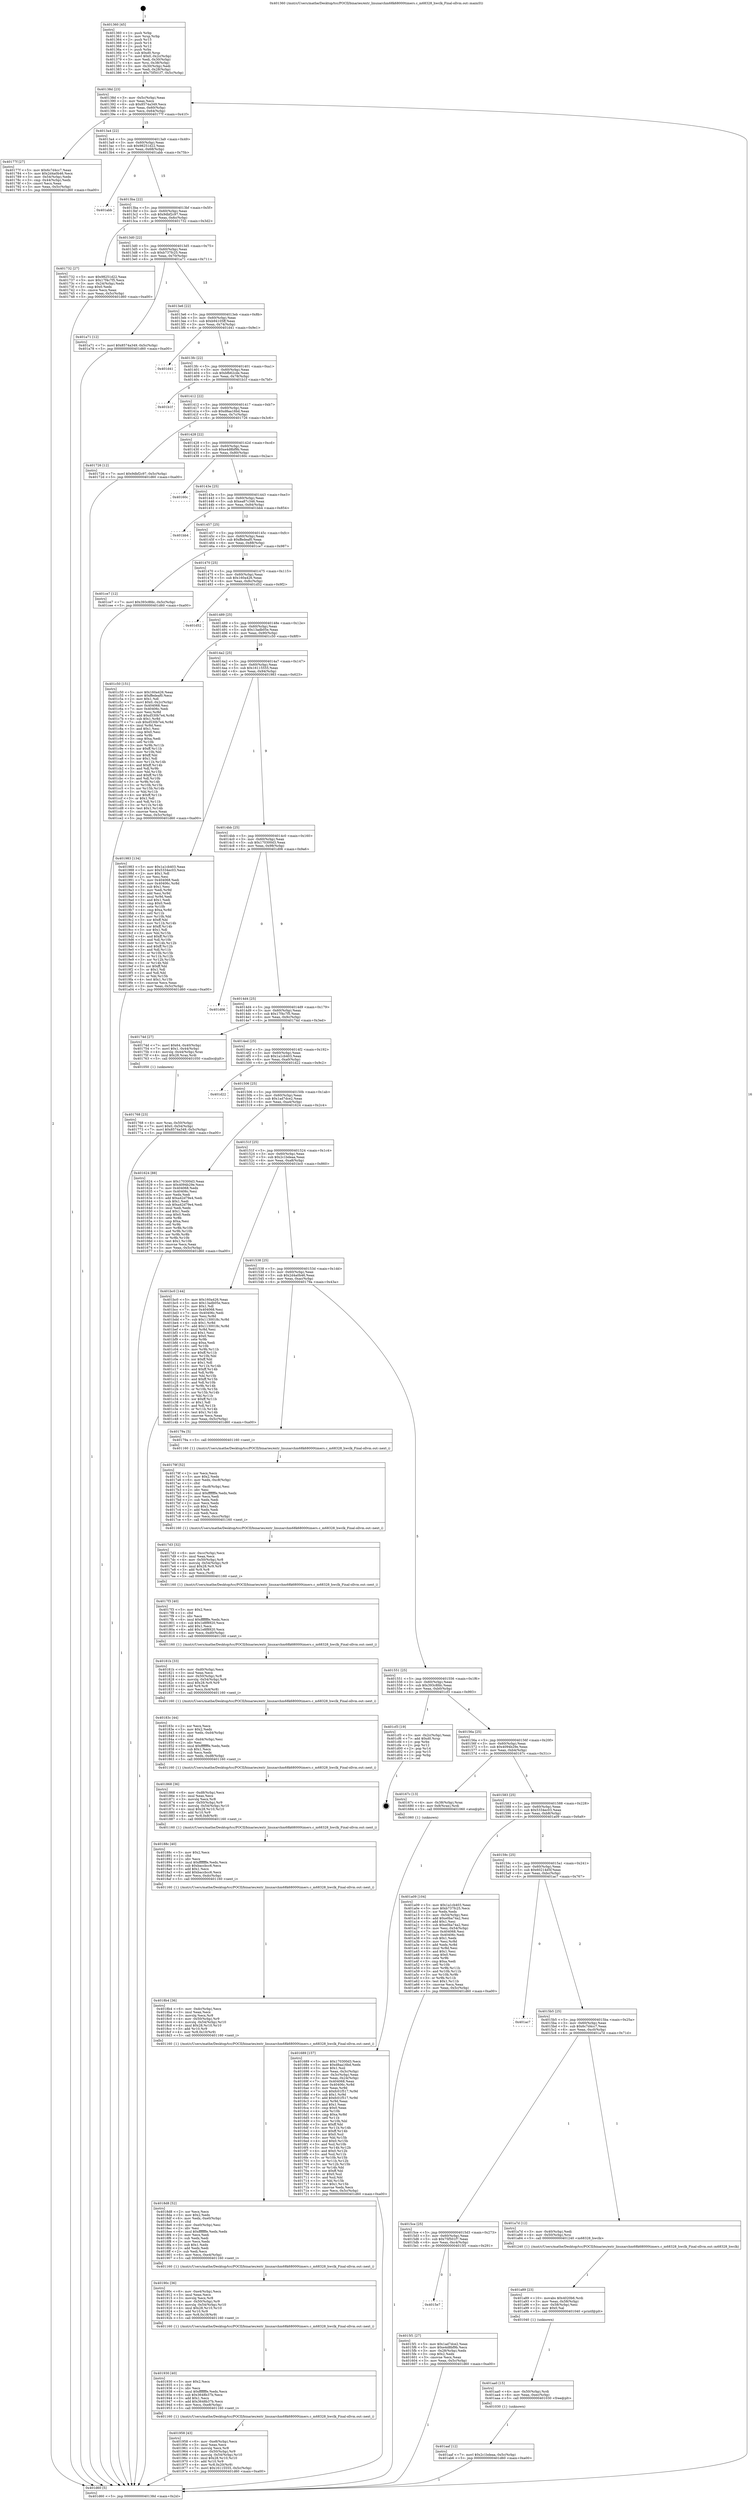 digraph "0x401360" {
  label = "0x401360 (/mnt/c/Users/mathe/Desktop/tcc/POCII/binaries/extr_linuxarchm68k68000timers.c_m68328_hwclk_Final-ollvm.out::main(0))"
  labelloc = "t"
  node[shape=record]

  Entry [label="",width=0.3,height=0.3,shape=circle,fillcolor=black,style=filled]
  "0x40138d" [label="{
     0x40138d [23]\l
     | [instrs]\l
     &nbsp;&nbsp;0x40138d \<+3\>: mov -0x5c(%rbp),%eax\l
     &nbsp;&nbsp;0x401390 \<+2\>: mov %eax,%ecx\l
     &nbsp;&nbsp;0x401392 \<+6\>: sub $0x8574a349,%ecx\l
     &nbsp;&nbsp;0x401398 \<+3\>: mov %eax,-0x60(%rbp)\l
     &nbsp;&nbsp;0x40139b \<+3\>: mov %ecx,-0x64(%rbp)\l
     &nbsp;&nbsp;0x40139e \<+6\>: je 000000000040177f \<main+0x41f\>\l
  }"]
  "0x40177f" [label="{
     0x40177f [27]\l
     | [instrs]\l
     &nbsp;&nbsp;0x40177f \<+5\>: mov $0x6c7d4cc7,%eax\l
     &nbsp;&nbsp;0x401784 \<+5\>: mov $0x2d4a0b46,%ecx\l
     &nbsp;&nbsp;0x401789 \<+3\>: mov -0x54(%rbp),%edx\l
     &nbsp;&nbsp;0x40178c \<+3\>: cmp -0x44(%rbp),%edx\l
     &nbsp;&nbsp;0x40178f \<+3\>: cmovl %ecx,%eax\l
     &nbsp;&nbsp;0x401792 \<+3\>: mov %eax,-0x5c(%rbp)\l
     &nbsp;&nbsp;0x401795 \<+5\>: jmp 0000000000401d60 \<main+0xa00\>\l
  }"]
  "0x4013a4" [label="{
     0x4013a4 [22]\l
     | [instrs]\l
     &nbsp;&nbsp;0x4013a4 \<+5\>: jmp 00000000004013a9 \<main+0x49\>\l
     &nbsp;&nbsp;0x4013a9 \<+3\>: mov -0x60(%rbp),%eax\l
     &nbsp;&nbsp;0x4013ac \<+5\>: sub $0x98251d22,%eax\l
     &nbsp;&nbsp;0x4013b1 \<+3\>: mov %eax,-0x68(%rbp)\l
     &nbsp;&nbsp;0x4013b4 \<+6\>: je 0000000000401abb \<main+0x75b\>\l
  }"]
  Exit [label="",width=0.3,height=0.3,shape=circle,fillcolor=black,style=filled,peripheries=2]
  "0x401abb" [label="{
     0x401abb\l
  }", style=dashed]
  "0x4013ba" [label="{
     0x4013ba [22]\l
     | [instrs]\l
     &nbsp;&nbsp;0x4013ba \<+5\>: jmp 00000000004013bf \<main+0x5f\>\l
     &nbsp;&nbsp;0x4013bf \<+3\>: mov -0x60(%rbp),%eax\l
     &nbsp;&nbsp;0x4013c2 \<+5\>: sub $0x9dbf2c97,%eax\l
     &nbsp;&nbsp;0x4013c7 \<+3\>: mov %eax,-0x6c(%rbp)\l
     &nbsp;&nbsp;0x4013ca \<+6\>: je 0000000000401732 \<main+0x3d2\>\l
  }"]
  "0x401aaf" [label="{
     0x401aaf [12]\l
     | [instrs]\l
     &nbsp;&nbsp;0x401aaf \<+7\>: movl $0x2c1bdeaa,-0x5c(%rbp)\l
     &nbsp;&nbsp;0x401ab6 \<+5\>: jmp 0000000000401d60 \<main+0xa00\>\l
  }"]
  "0x401732" [label="{
     0x401732 [27]\l
     | [instrs]\l
     &nbsp;&nbsp;0x401732 \<+5\>: mov $0x98251d22,%eax\l
     &nbsp;&nbsp;0x401737 \<+5\>: mov $0x17f4c7f5,%ecx\l
     &nbsp;&nbsp;0x40173c \<+3\>: mov -0x24(%rbp),%edx\l
     &nbsp;&nbsp;0x40173f \<+3\>: cmp $0x0,%edx\l
     &nbsp;&nbsp;0x401742 \<+3\>: cmove %ecx,%eax\l
     &nbsp;&nbsp;0x401745 \<+3\>: mov %eax,-0x5c(%rbp)\l
     &nbsp;&nbsp;0x401748 \<+5\>: jmp 0000000000401d60 \<main+0xa00\>\l
  }"]
  "0x4013d0" [label="{
     0x4013d0 [22]\l
     | [instrs]\l
     &nbsp;&nbsp;0x4013d0 \<+5\>: jmp 00000000004013d5 \<main+0x75\>\l
     &nbsp;&nbsp;0x4013d5 \<+3\>: mov -0x60(%rbp),%eax\l
     &nbsp;&nbsp;0x4013d8 \<+5\>: sub $0xb737fc25,%eax\l
     &nbsp;&nbsp;0x4013dd \<+3\>: mov %eax,-0x70(%rbp)\l
     &nbsp;&nbsp;0x4013e0 \<+6\>: je 0000000000401a71 \<main+0x711\>\l
  }"]
  "0x401aa0" [label="{
     0x401aa0 [15]\l
     | [instrs]\l
     &nbsp;&nbsp;0x401aa0 \<+4\>: mov -0x50(%rbp),%rdi\l
     &nbsp;&nbsp;0x401aa4 \<+6\>: mov %eax,-0xec(%rbp)\l
     &nbsp;&nbsp;0x401aaa \<+5\>: call 0000000000401030 \<free@plt\>\l
     | [calls]\l
     &nbsp;&nbsp;0x401030 \{1\} (unknown)\l
  }"]
  "0x401a71" [label="{
     0x401a71 [12]\l
     | [instrs]\l
     &nbsp;&nbsp;0x401a71 \<+7\>: movl $0x8574a349,-0x5c(%rbp)\l
     &nbsp;&nbsp;0x401a78 \<+5\>: jmp 0000000000401d60 \<main+0xa00\>\l
  }"]
  "0x4013e6" [label="{
     0x4013e6 [22]\l
     | [instrs]\l
     &nbsp;&nbsp;0x4013e6 \<+5\>: jmp 00000000004013eb \<main+0x8b\>\l
     &nbsp;&nbsp;0x4013eb \<+3\>: mov -0x60(%rbp),%eax\l
     &nbsp;&nbsp;0x4013ee \<+5\>: sub $0xb94105ff,%eax\l
     &nbsp;&nbsp;0x4013f3 \<+3\>: mov %eax,-0x74(%rbp)\l
     &nbsp;&nbsp;0x4013f6 \<+6\>: je 0000000000401d41 \<main+0x9e1\>\l
  }"]
  "0x401a89" [label="{
     0x401a89 [23]\l
     | [instrs]\l
     &nbsp;&nbsp;0x401a89 \<+10\>: movabs $0x4020b6,%rdi\l
     &nbsp;&nbsp;0x401a93 \<+3\>: mov %eax,-0x58(%rbp)\l
     &nbsp;&nbsp;0x401a96 \<+3\>: mov -0x58(%rbp),%esi\l
     &nbsp;&nbsp;0x401a99 \<+2\>: mov $0x0,%al\l
     &nbsp;&nbsp;0x401a9b \<+5\>: call 0000000000401040 \<printf@plt\>\l
     | [calls]\l
     &nbsp;&nbsp;0x401040 \{1\} (unknown)\l
  }"]
  "0x401d41" [label="{
     0x401d41\l
  }", style=dashed]
  "0x4013fc" [label="{
     0x4013fc [22]\l
     | [instrs]\l
     &nbsp;&nbsp;0x4013fc \<+5\>: jmp 0000000000401401 \<main+0xa1\>\l
     &nbsp;&nbsp;0x401401 \<+3\>: mov -0x60(%rbp),%eax\l
     &nbsp;&nbsp;0x401404 \<+5\>: sub $0xbfb62cde,%eax\l
     &nbsp;&nbsp;0x401409 \<+3\>: mov %eax,-0x78(%rbp)\l
     &nbsp;&nbsp;0x40140c \<+6\>: je 0000000000401b1f \<main+0x7bf\>\l
  }"]
  "0x401958" [label="{
     0x401958 [43]\l
     | [instrs]\l
     &nbsp;&nbsp;0x401958 \<+6\>: mov -0xe8(%rbp),%ecx\l
     &nbsp;&nbsp;0x40195e \<+3\>: imul %eax,%ecx\l
     &nbsp;&nbsp;0x401961 \<+3\>: movslq %ecx,%r8\l
     &nbsp;&nbsp;0x401964 \<+4\>: mov -0x50(%rbp),%r9\l
     &nbsp;&nbsp;0x401968 \<+4\>: movslq -0x54(%rbp),%r10\l
     &nbsp;&nbsp;0x40196c \<+4\>: imul $0x28,%r10,%r10\l
     &nbsp;&nbsp;0x401970 \<+3\>: add %r10,%r9\l
     &nbsp;&nbsp;0x401973 \<+4\>: mov %r8,0x20(%r9)\l
     &nbsp;&nbsp;0x401977 \<+7\>: movl $0x16115555,-0x5c(%rbp)\l
     &nbsp;&nbsp;0x40197e \<+5\>: jmp 0000000000401d60 \<main+0xa00\>\l
  }"]
  "0x401b1f" [label="{
     0x401b1f\l
  }", style=dashed]
  "0x401412" [label="{
     0x401412 [22]\l
     | [instrs]\l
     &nbsp;&nbsp;0x401412 \<+5\>: jmp 0000000000401417 \<main+0xb7\>\l
     &nbsp;&nbsp;0x401417 \<+3\>: mov -0x60(%rbp),%eax\l
     &nbsp;&nbsp;0x40141a \<+5\>: sub $0xd8aa16bd,%eax\l
     &nbsp;&nbsp;0x40141f \<+3\>: mov %eax,-0x7c(%rbp)\l
     &nbsp;&nbsp;0x401422 \<+6\>: je 0000000000401726 \<main+0x3c6\>\l
  }"]
  "0x401930" [label="{
     0x401930 [40]\l
     | [instrs]\l
     &nbsp;&nbsp;0x401930 \<+5\>: mov $0x2,%ecx\l
     &nbsp;&nbsp;0x401935 \<+1\>: cltd\l
     &nbsp;&nbsp;0x401936 \<+2\>: idiv %ecx\l
     &nbsp;&nbsp;0x401938 \<+6\>: imul $0xfffffffe,%edx,%ecx\l
     &nbsp;&nbsp;0x40193e \<+6\>: sub $0x3648b37b,%ecx\l
     &nbsp;&nbsp;0x401944 \<+3\>: add $0x1,%ecx\l
     &nbsp;&nbsp;0x401947 \<+6\>: add $0x3648b37b,%ecx\l
     &nbsp;&nbsp;0x40194d \<+6\>: mov %ecx,-0xe8(%rbp)\l
     &nbsp;&nbsp;0x401953 \<+5\>: call 0000000000401160 \<next_i\>\l
     | [calls]\l
     &nbsp;&nbsp;0x401160 \{1\} (/mnt/c/Users/mathe/Desktop/tcc/POCII/binaries/extr_linuxarchm68k68000timers.c_m68328_hwclk_Final-ollvm.out::next_i)\l
  }"]
  "0x401726" [label="{
     0x401726 [12]\l
     | [instrs]\l
     &nbsp;&nbsp;0x401726 \<+7\>: movl $0x9dbf2c97,-0x5c(%rbp)\l
     &nbsp;&nbsp;0x40172d \<+5\>: jmp 0000000000401d60 \<main+0xa00\>\l
  }"]
  "0x401428" [label="{
     0x401428 [22]\l
     | [instrs]\l
     &nbsp;&nbsp;0x401428 \<+5\>: jmp 000000000040142d \<main+0xcd\>\l
     &nbsp;&nbsp;0x40142d \<+3\>: mov -0x60(%rbp),%eax\l
     &nbsp;&nbsp;0x401430 \<+5\>: sub $0xe4d8bf9b,%eax\l
     &nbsp;&nbsp;0x401435 \<+3\>: mov %eax,-0x80(%rbp)\l
     &nbsp;&nbsp;0x401438 \<+6\>: je 000000000040160c \<main+0x2ac\>\l
  }"]
  "0x40190c" [label="{
     0x40190c [36]\l
     | [instrs]\l
     &nbsp;&nbsp;0x40190c \<+6\>: mov -0xe4(%rbp),%ecx\l
     &nbsp;&nbsp;0x401912 \<+3\>: imul %eax,%ecx\l
     &nbsp;&nbsp;0x401915 \<+3\>: movslq %ecx,%r8\l
     &nbsp;&nbsp;0x401918 \<+4\>: mov -0x50(%rbp),%r9\l
     &nbsp;&nbsp;0x40191c \<+4\>: movslq -0x54(%rbp),%r10\l
     &nbsp;&nbsp;0x401920 \<+4\>: imul $0x28,%r10,%r10\l
     &nbsp;&nbsp;0x401924 \<+3\>: add %r10,%r9\l
     &nbsp;&nbsp;0x401927 \<+4\>: mov %r8,0x18(%r9)\l
     &nbsp;&nbsp;0x40192b \<+5\>: call 0000000000401160 \<next_i\>\l
     | [calls]\l
     &nbsp;&nbsp;0x401160 \{1\} (/mnt/c/Users/mathe/Desktop/tcc/POCII/binaries/extr_linuxarchm68k68000timers.c_m68328_hwclk_Final-ollvm.out::next_i)\l
  }"]
  "0x40160c" [label="{
     0x40160c\l
  }", style=dashed]
  "0x40143e" [label="{
     0x40143e [25]\l
     | [instrs]\l
     &nbsp;&nbsp;0x40143e \<+5\>: jmp 0000000000401443 \<main+0xe3\>\l
     &nbsp;&nbsp;0x401443 \<+3\>: mov -0x60(%rbp),%eax\l
     &nbsp;&nbsp;0x401446 \<+5\>: sub $0xea87c346,%eax\l
     &nbsp;&nbsp;0x40144b \<+6\>: mov %eax,-0x84(%rbp)\l
     &nbsp;&nbsp;0x401451 \<+6\>: je 0000000000401bb4 \<main+0x854\>\l
  }"]
  "0x4018d8" [label="{
     0x4018d8 [52]\l
     | [instrs]\l
     &nbsp;&nbsp;0x4018d8 \<+2\>: xor %ecx,%ecx\l
     &nbsp;&nbsp;0x4018da \<+5\>: mov $0x2,%edx\l
     &nbsp;&nbsp;0x4018df \<+6\>: mov %edx,-0xe0(%rbp)\l
     &nbsp;&nbsp;0x4018e5 \<+1\>: cltd\l
     &nbsp;&nbsp;0x4018e6 \<+6\>: mov -0xe0(%rbp),%esi\l
     &nbsp;&nbsp;0x4018ec \<+2\>: idiv %esi\l
     &nbsp;&nbsp;0x4018ee \<+6\>: imul $0xfffffffe,%edx,%edx\l
     &nbsp;&nbsp;0x4018f4 \<+2\>: mov %ecx,%edi\l
     &nbsp;&nbsp;0x4018f6 \<+2\>: sub %edx,%edi\l
     &nbsp;&nbsp;0x4018f8 \<+2\>: mov %ecx,%edx\l
     &nbsp;&nbsp;0x4018fa \<+3\>: sub $0x1,%edx\l
     &nbsp;&nbsp;0x4018fd \<+2\>: add %edx,%edi\l
     &nbsp;&nbsp;0x4018ff \<+2\>: sub %edi,%ecx\l
     &nbsp;&nbsp;0x401901 \<+6\>: mov %ecx,-0xe4(%rbp)\l
     &nbsp;&nbsp;0x401907 \<+5\>: call 0000000000401160 \<next_i\>\l
     | [calls]\l
     &nbsp;&nbsp;0x401160 \{1\} (/mnt/c/Users/mathe/Desktop/tcc/POCII/binaries/extr_linuxarchm68k68000timers.c_m68328_hwclk_Final-ollvm.out::next_i)\l
  }"]
  "0x401bb4" [label="{
     0x401bb4\l
  }", style=dashed]
  "0x401457" [label="{
     0x401457 [25]\l
     | [instrs]\l
     &nbsp;&nbsp;0x401457 \<+5\>: jmp 000000000040145c \<main+0xfc\>\l
     &nbsp;&nbsp;0x40145c \<+3\>: mov -0x60(%rbp),%eax\l
     &nbsp;&nbsp;0x40145f \<+5\>: sub $0xffedeaf0,%eax\l
     &nbsp;&nbsp;0x401464 \<+6\>: mov %eax,-0x88(%rbp)\l
     &nbsp;&nbsp;0x40146a \<+6\>: je 0000000000401ce7 \<main+0x987\>\l
  }"]
  "0x4018b4" [label="{
     0x4018b4 [36]\l
     | [instrs]\l
     &nbsp;&nbsp;0x4018b4 \<+6\>: mov -0xdc(%rbp),%ecx\l
     &nbsp;&nbsp;0x4018ba \<+3\>: imul %eax,%ecx\l
     &nbsp;&nbsp;0x4018bd \<+3\>: movslq %ecx,%r8\l
     &nbsp;&nbsp;0x4018c0 \<+4\>: mov -0x50(%rbp),%r9\l
     &nbsp;&nbsp;0x4018c4 \<+4\>: movslq -0x54(%rbp),%r10\l
     &nbsp;&nbsp;0x4018c8 \<+4\>: imul $0x28,%r10,%r10\l
     &nbsp;&nbsp;0x4018cc \<+3\>: add %r10,%r9\l
     &nbsp;&nbsp;0x4018cf \<+4\>: mov %r8,0x10(%r9)\l
     &nbsp;&nbsp;0x4018d3 \<+5\>: call 0000000000401160 \<next_i\>\l
     | [calls]\l
     &nbsp;&nbsp;0x401160 \{1\} (/mnt/c/Users/mathe/Desktop/tcc/POCII/binaries/extr_linuxarchm68k68000timers.c_m68328_hwclk_Final-ollvm.out::next_i)\l
  }"]
  "0x401ce7" [label="{
     0x401ce7 [12]\l
     | [instrs]\l
     &nbsp;&nbsp;0x401ce7 \<+7\>: movl $0x393c8fdc,-0x5c(%rbp)\l
     &nbsp;&nbsp;0x401cee \<+5\>: jmp 0000000000401d60 \<main+0xa00\>\l
  }"]
  "0x401470" [label="{
     0x401470 [25]\l
     | [instrs]\l
     &nbsp;&nbsp;0x401470 \<+5\>: jmp 0000000000401475 \<main+0x115\>\l
     &nbsp;&nbsp;0x401475 \<+3\>: mov -0x60(%rbp),%eax\l
     &nbsp;&nbsp;0x401478 \<+5\>: sub $0x160a426,%eax\l
     &nbsp;&nbsp;0x40147d \<+6\>: mov %eax,-0x8c(%rbp)\l
     &nbsp;&nbsp;0x401483 \<+6\>: je 0000000000401d52 \<main+0x9f2\>\l
  }"]
  "0x40188c" [label="{
     0x40188c [40]\l
     | [instrs]\l
     &nbsp;&nbsp;0x40188c \<+5\>: mov $0x2,%ecx\l
     &nbsp;&nbsp;0x401891 \<+1\>: cltd\l
     &nbsp;&nbsp;0x401892 \<+2\>: idiv %ecx\l
     &nbsp;&nbsp;0x401894 \<+6\>: imul $0xfffffffe,%edx,%ecx\l
     &nbsp;&nbsp;0x40189a \<+6\>: sub $0xbaccbcc6,%ecx\l
     &nbsp;&nbsp;0x4018a0 \<+3\>: add $0x1,%ecx\l
     &nbsp;&nbsp;0x4018a3 \<+6\>: add $0xbaccbcc6,%ecx\l
     &nbsp;&nbsp;0x4018a9 \<+6\>: mov %ecx,-0xdc(%rbp)\l
     &nbsp;&nbsp;0x4018af \<+5\>: call 0000000000401160 \<next_i\>\l
     | [calls]\l
     &nbsp;&nbsp;0x401160 \{1\} (/mnt/c/Users/mathe/Desktop/tcc/POCII/binaries/extr_linuxarchm68k68000timers.c_m68328_hwclk_Final-ollvm.out::next_i)\l
  }"]
  "0x401d52" [label="{
     0x401d52\l
  }", style=dashed]
  "0x401489" [label="{
     0x401489 [25]\l
     | [instrs]\l
     &nbsp;&nbsp;0x401489 \<+5\>: jmp 000000000040148e \<main+0x12e\>\l
     &nbsp;&nbsp;0x40148e \<+3\>: mov -0x60(%rbp),%eax\l
     &nbsp;&nbsp;0x401491 \<+5\>: sub $0x13adb05e,%eax\l
     &nbsp;&nbsp;0x401496 \<+6\>: mov %eax,-0x90(%rbp)\l
     &nbsp;&nbsp;0x40149c \<+6\>: je 0000000000401c50 \<main+0x8f0\>\l
  }"]
  "0x401868" [label="{
     0x401868 [36]\l
     | [instrs]\l
     &nbsp;&nbsp;0x401868 \<+6\>: mov -0xd8(%rbp),%ecx\l
     &nbsp;&nbsp;0x40186e \<+3\>: imul %eax,%ecx\l
     &nbsp;&nbsp;0x401871 \<+3\>: movslq %ecx,%r8\l
     &nbsp;&nbsp;0x401874 \<+4\>: mov -0x50(%rbp),%r9\l
     &nbsp;&nbsp;0x401878 \<+4\>: movslq -0x54(%rbp),%r10\l
     &nbsp;&nbsp;0x40187c \<+4\>: imul $0x28,%r10,%r10\l
     &nbsp;&nbsp;0x401880 \<+3\>: add %r10,%r9\l
     &nbsp;&nbsp;0x401883 \<+4\>: mov %r8,0x8(%r9)\l
     &nbsp;&nbsp;0x401887 \<+5\>: call 0000000000401160 \<next_i\>\l
     | [calls]\l
     &nbsp;&nbsp;0x401160 \{1\} (/mnt/c/Users/mathe/Desktop/tcc/POCII/binaries/extr_linuxarchm68k68000timers.c_m68328_hwclk_Final-ollvm.out::next_i)\l
  }"]
  "0x401c50" [label="{
     0x401c50 [151]\l
     | [instrs]\l
     &nbsp;&nbsp;0x401c50 \<+5\>: mov $0x160a426,%eax\l
     &nbsp;&nbsp;0x401c55 \<+5\>: mov $0xffedeaf0,%ecx\l
     &nbsp;&nbsp;0x401c5a \<+2\>: mov $0x1,%dl\l
     &nbsp;&nbsp;0x401c5c \<+7\>: movl $0x0,-0x2c(%rbp)\l
     &nbsp;&nbsp;0x401c63 \<+7\>: mov 0x404068,%esi\l
     &nbsp;&nbsp;0x401c6a \<+7\>: mov 0x40406c,%edi\l
     &nbsp;&nbsp;0x401c71 \<+3\>: mov %esi,%r8d\l
     &nbsp;&nbsp;0x401c74 \<+7\>: add $0xd530b7e4,%r8d\l
     &nbsp;&nbsp;0x401c7b \<+4\>: sub $0x1,%r8d\l
     &nbsp;&nbsp;0x401c7f \<+7\>: sub $0xd530b7e4,%r8d\l
     &nbsp;&nbsp;0x401c86 \<+4\>: imul %r8d,%esi\l
     &nbsp;&nbsp;0x401c8a \<+3\>: and $0x1,%esi\l
     &nbsp;&nbsp;0x401c8d \<+3\>: cmp $0x0,%esi\l
     &nbsp;&nbsp;0x401c90 \<+4\>: sete %r9b\l
     &nbsp;&nbsp;0x401c94 \<+3\>: cmp $0xa,%edi\l
     &nbsp;&nbsp;0x401c97 \<+4\>: setl %r10b\l
     &nbsp;&nbsp;0x401c9b \<+3\>: mov %r9b,%r11b\l
     &nbsp;&nbsp;0x401c9e \<+4\>: xor $0xff,%r11b\l
     &nbsp;&nbsp;0x401ca2 \<+3\>: mov %r10b,%bl\l
     &nbsp;&nbsp;0x401ca5 \<+3\>: xor $0xff,%bl\l
     &nbsp;&nbsp;0x401ca8 \<+3\>: xor $0x1,%dl\l
     &nbsp;&nbsp;0x401cab \<+3\>: mov %r11b,%r14b\l
     &nbsp;&nbsp;0x401cae \<+4\>: and $0xff,%r14b\l
     &nbsp;&nbsp;0x401cb2 \<+3\>: and %dl,%r9b\l
     &nbsp;&nbsp;0x401cb5 \<+3\>: mov %bl,%r15b\l
     &nbsp;&nbsp;0x401cb8 \<+4\>: and $0xff,%r15b\l
     &nbsp;&nbsp;0x401cbc \<+3\>: and %dl,%r10b\l
     &nbsp;&nbsp;0x401cbf \<+3\>: or %r9b,%r14b\l
     &nbsp;&nbsp;0x401cc2 \<+3\>: or %r10b,%r15b\l
     &nbsp;&nbsp;0x401cc5 \<+3\>: xor %r15b,%r14b\l
     &nbsp;&nbsp;0x401cc8 \<+3\>: or %bl,%r11b\l
     &nbsp;&nbsp;0x401ccb \<+4\>: xor $0xff,%r11b\l
     &nbsp;&nbsp;0x401ccf \<+3\>: or $0x1,%dl\l
     &nbsp;&nbsp;0x401cd2 \<+3\>: and %dl,%r11b\l
     &nbsp;&nbsp;0x401cd5 \<+3\>: or %r11b,%r14b\l
     &nbsp;&nbsp;0x401cd8 \<+4\>: test $0x1,%r14b\l
     &nbsp;&nbsp;0x401cdc \<+3\>: cmovne %ecx,%eax\l
     &nbsp;&nbsp;0x401cdf \<+3\>: mov %eax,-0x5c(%rbp)\l
     &nbsp;&nbsp;0x401ce2 \<+5\>: jmp 0000000000401d60 \<main+0xa00\>\l
  }"]
  "0x4014a2" [label="{
     0x4014a2 [25]\l
     | [instrs]\l
     &nbsp;&nbsp;0x4014a2 \<+5\>: jmp 00000000004014a7 \<main+0x147\>\l
     &nbsp;&nbsp;0x4014a7 \<+3\>: mov -0x60(%rbp),%eax\l
     &nbsp;&nbsp;0x4014aa \<+5\>: sub $0x16115555,%eax\l
     &nbsp;&nbsp;0x4014af \<+6\>: mov %eax,-0x94(%rbp)\l
     &nbsp;&nbsp;0x4014b5 \<+6\>: je 0000000000401983 \<main+0x623\>\l
  }"]
  "0x40183c" [label="{
     0x40183c [44]\l
     | [instrs]\l
     &nbsp;&nbsp;0x40183c \<+2\>: xor %ecx,%ecx\l
     &nbsp;&nbsp;0x40183e \<+5\>: mov $0x2,%edx\l
     &nbsp;&nbsp;0x401843 \<+6\>: mov %edx,-0xd4(%rbp)\l
     &nbsp;&nbsp;0x401849 \<+1\>: cltd\l
     &nbsp;&nbsp;0x40184a \<+6\>: mov -0xd4(%rbp),%esi\l
     &nbsp;&nbsp;0x401850 \<+2\>: idiv %esi\l
     &nbsp;&nbsp;0x401852 \<+6\>: imul $0xfffffffe,%edx,%edx\l
     &nbsp;&nbsp;0x401858 \<+3\>: sub $0x1,%ecx\l
     &nbsp;&nbsp;0x40185b \<+2\>: sub %ecx,%edx\l
     &nbsp;&nbsp;0x40185d \<+6\>: mov %edx,-0xd8(%rbp)\l
     &nbsp;&nbsp;0x401863 \<+5\>: call 0000000000401160 \<next_i\>\l
     | [calls]\l
     &nbsp;&nbsp;0x401160 \{1\} (/mnt/c/Users/mathe/Desktop/tcc/POCII/binaries/extr_linuxarchm68k68000timers.c_m68328_hwclk_Final-ollvm.out::next_i)\l
  }"]
  "0x401983" [label="{
     0x401983 [134]\l
     | [instrs]\l
     &nbsp;&nbsp;0x401983 \<+5\>: mov $0x1a1cb403,%eax\l
     &nbsp;&nbsp;0x401988 \<+5\>: mov $0x5334ec03,%ecx\l
     &nbsp;&nbsp;0x40198d \<+2\>: mov $0x1,%dl\l
     &nbsp;&nbsp;0x40198f \<+2\>: xor %esi,%esi\l
     &nbsp;&nbsp;0x401991 \<+7\>: mov 0x404068,%edi\l
     &nbsp;&nbsp;0x401998 \<+8\>: mov 0x40406c,%r8d\l
     &nbsp;&nbsp;0x4019a0 \<+3\>: sub $0x1,%esi\l
     &nbsp;&nbsp;0x4019a3 \<+3\>: mov %edi,%r9d\l
     &nbsp;&nbsp;0x4019a6 \<+3\>: add %esi,%r9d\l
     &nbsp;&nbsp;0x4019a9 \<+4\>: imul %r9d,%edi\l
     &nbsp;&nbsp;0x4019ad \<+3\>: and $0x1,%edi\l
     &nbsp;&nbsp;0x4019b0 \<+3\>: cmp $0x0,%edi\l
     &nbsp;&nbsp;0x4019b3 \<+4\>: sete %r10b\l
     &nbsp;&nbsp;0x4019b7 \<+4\>: cmp $0xa,%r8d\l
     &nbsp;&nbsp;0x4019bb \<+4\>: setl %r11b\l
     &nbsp;&nbsp;0x4019bf \<+3\>: mov %r10b,%bl\l
     &nbsp;&nbsp;0x4019c2 \<+3\>: xor $0xff,%bl\l
     &nbsp;&nbsp;0x4019c5 \<+3\>: mov %r11b,%r14b\l
     &nbsp;&nbsp;0x4019c8 \<+4\>: xor $0xff,%r14b\l
     &nbsp;&nbsp;0x4019cc \<+3\>: xor $0x1,%dl\l
     &nbsp;&nbsp;0x4019cf \<+3\>: mov %bl,%r15b\l
     &nbsp;&nbsp;0x4019d2 \<+4\>: and $0xff,%r15b\l
     &nbsp;&nbsp;0x4019d6 \<+3\>: and %dl,%r10b\l
     &nbsp;&nbsp;0x4019d9 \<+3\>: mov %r14b,%r12b\l
     &nbsp;&nbsp;0x4019dc \<+4\>: and $0xff,%r12b\l
     &nbsp;&nbsp;0x4019e0 \<+3\>: and %dl,%r11b\l
     &nbsp;&nbsp;0x4019e3 \<+3\>: or %r10b,%r15b\l
     &nbsp;&nbsp;0x4019e6 \<+3\>: or %r11b,%r12b\l
     &nbsp;&nbsp;0x4019e9 \<+3\>: xor %r12b,%r15b\l
     &nbsp;&nbsp;0x4019ec \<+3\>: or %r14b,%bl\l
     &nbsp;&nbsp;0x4019ef \<+3\>: xor $0xff,%bl\l
     &nbsp;&nbsp;0x4019f2 \<+3\>: or $0x1,%dl\l
     &nbsp;&nbsp;0x4019f5 \<+2\>: and %dl,%bl\l
     &nbsp;&nbsp;0x4019f7 \<+3\>: or %bl,%r15b\l
     &nbsp;&nbsp;0x4019fa \<+4\>: test $0x1,%r15b\l
     &nbsp;&nbsp;0x4019fe \<+3\>: cmovne %ecx,%eax\l
     &nbsp;&nbsp;0x401a01 \<+3\>: mov %eax,-0x5c(%rbp)\l
     &nbsp;&nbsp;0x401a04 \<+5\>: jmp 0000000000401d60 \<main+0xa00\>\l
  }"]
  "0x4014bb" [label="{
     0x4014bb [25]\l
     | [instrs]\l
     &nbsp;&nbsp;0x4014bb \<+5\>: jmp 00000000004014c0 \<main+0x160\>\l
     &nbsp;&nbsp;0x4014c0 \<+3\>: mov -0x60(%rbp),%eax\l
     &nbsp;&nbsp;0x4014c3 \<+5\>: sub $0x170300d3,%eax\l
     &nbsp;&nbsp;0x4014c8 \<+6\>: mov %eax,-0x98(%rbp)\l
     &nbsp;&nbsp;0x4014ce \<+6\>: je 0000000000401d06 \<main+0x9a6\>\l
  }"]
  "0x40181b" [label="{
     0x40181b [33]\l
     | [instrs]\l
     &nbsp;&nbsp;0x40181b \<+6\>: mov -0xd0(%rbp),%ecx\l
     &nbsp;&nbsp;0x401821 \<+3\>: imul %eax,%ecx\l
     &nbsp;&nbsp;0x401824 \<+4\>: mov -0x50(%rbp),%r8\l
     &nbsp;&nbsp;0x401828 \<+4\>: movslq -0x54(%rbp),%r9\l
     &nbsp;&nbsp;0x40182c \<+4\>: imul $0x28,%r9,%r9\l
     &nbsp;&nbsp;0x401830 \<+3\>: add %r9,%r8\l
     &nbsp;&nbsp;0x401833 \<+4\>: mov %ecx,0x4(%r8)\l
     &nbsp;&nbsp;0x401837 \<+5\>: call 0000000000401160 \<next_i\>\l
     | [calls]\l
     &nbsp;&nbsp;0x401160 \{1\} (/mnt/c/Users/mathe/Desktop/tcc/POCII/binaries/extr_linuxarchm68k68000timers.c_m68328_hwclk_Final-ollvm.out::next_i)\l
  }"]
  "0x401d06" [label="{
     0x401d06\l
  }", style=dashed]
  "0x4014d4" [label="{
     0x4014d4 [25]\l
     | [instrs]\l
     &nbsp;&nbsp;0x4014d4 \<+5\>: jmp 00000000004014d9 \<main+0x179\>\l
     &nbsp;&nbsp;0x4014d9 \<+3\>: mov -0x60(%rbp),%eax\l
     &nbsp;&nbsp;0x4014dc \<+5\>: sub $0x17f4c7f5,%eax\l
     &nbsp;&nbsp;0x4014e1 \<+6\>: mov %eax,-0x9c(%rbp)\l
     &nbsp;&nbsp;0x4014e7 \<+6\>: je 000000000040174d \<main+0x3ed\>\l
  }"]
  "0x4017f3" [label="{
     0x4017f3 [40]\l
     | [instrs]\l
     &nbsp;&nbsp;0x4017f3 \<+5\>: mov $0x2,%ecx\l
     &nbsp;&nbsp;0x4017f8 \<+1\>: cltd\l
     &nbsp;&nbsp;0x4017f9 \<+2\>: idiv %ecx\l
     &nbsp;&nbsp;0x4017fb \<+6\>: imul $0xfffffffe,%edx,%ecx\l
     &nbsp;&nbsp;0x401801 \<+6\>: sub $0x1e8f8920,%ecx\l
     &nbsp;&nbsp;0x401807 \<+3\>: add $0x1,%ecx\l
     &nbsp;&nbsp;0x40180a \<+6\>: add $0x1e8f8920,%ecx\l
     &nbsp;&nbsp;0x401810 \<+6\>: mov %ecx,-0xd0(%rbp)\l
     &nbsp;&nbsp;0x401816 \<+5\>: call 0000000000401160 \<next_i\>\l
     | [calls]\l
     &nbsp;&nbsp;0x401160 \{1\} (/mnt/c/Users/mathe/Desktop/tcc/POCII/binaries/extr_linuxarchm68k68000timers.c_m68328_hwclk_Final-ollvm.out::next_i)\l
  }"]
  "0x40174d" [label="{
     0x40174d [27]\l
     | [instrs]\l
     &nbsp;&nbsp;0x40174d \<+7\>: movl $0x64,-0x40(%rbp)\l
     &nbsp;&nbsp;0x401754 \<+7\>: movl $0x1,-0x44(%rbp)\l
     &nbsp;&nbsp;0x40175b \<+4\>: movslq -0x44(%rbp),%rax\l
     &nbsp;&nbsp;0x40175f \<+4\>: imul $0x28,%rax,%rdi\l
     &nbsp;&nbsp;0x401763 \<+5\>: call 0000000000401050 \<malloc@plt\>\l
     | [calls]\l
     &nbsp;&nbsp;0x401050 \{1\} (unknown)\l
  }"]
  "0x4014ed" [label="{
     0x4014ed [25]\l
     | [instrs]\l
     &nbsp;&nbsp;0x4014ed \<+5\>: jmp 00000000004014f2 \<main+0x192\>\l
     &nbsp;&nbsp;0x4014f2 \<+3\>: mov -0x60(%rbp),%eax\l
     &nbsp;&nbsp;0x4014f5 \<+5\>: sub $0x1a1cb403,%eax\l
     &nbsp;&nbsp;0x4014fa \<+6\>: mov %eax,-0xa0(%rbp)\l
     &nbsp;&nbsp;0x401500 \<+6\>: je 0000000000401d22 \<main+0x9c2\>\l
  }"]
  "0x4017d3" [label="{
     0x4017d3 [32]\l
     | [instrs]\l
     &nbsp;&nbsp;0x4017d3 \<+6\>: mov -0xcc(%rbp),%ecx\l
     &nbsp;&nbsp;0x4017d9 \<+3\>: imul %eax,%ecx\l
     &nbsp;&nbsp;0x4017dc \<+4\>: mov -0x50(%rbp),%r8\l
     &nbsp;&nbsp;0x4017e0 \<+4\>: movslq -0x54(%rbp),%r9\l
     &nbsp;&nbsp;0x4017e4 \<+4\>: imul $0x28,%r9,%r9\l
     &nbsp;&nbsp;0x4017e8 \<+3\>: add %r9,%r8\l
     &nbsp;&nbsp;0x4017eb \<+3\>: mov %ecx,(%r8)\l
     &nbsp;&nbsp;0x4017ee \<+5\>: call 0000000000401160 \<next_i\>\l
     | [calls]\l
     &nbsp;&nbsp;0x401160 \{1\} (/mnt/c/Users/mathe/Desktop/tcc/POCII/binaries/extr_linuxarchm68k68000timers.c_m68328_hwclk_Final-ollvm.out::next_i)\l
  }"]
  "0x401d22" [label="{
     0x401d22\l
  }", style=dashed]
  "0x401506" [label="{
     0x401506 [25]\l
     | [instrs]\l
     &nbsp;&nbsp;0x401506 \<+5\>: jmp 000000000040150b \<main+0x1ab\>\l
     &nbsp;&nbsp;0x40150b \<+3\>: mov -0x60(%rbp),%eax\l
     &nbsp;&nbsp;0x40150e \<+5\>: sub $0x1ad7dce2,%eax\l
     &nbsp;&nbsp;0x401513 \<+6\>: mov %eax,-0xa4(%rbp)\l
     &nbsp;&nbsp;0x401519 \<+6\>: je 0000000000401624 \<main+0x2c4\>\l
  }"]
  "0x40179f" [label="{
     0x40179f [52]\l
     | [instrs]\l
     &nbsp;&nbsp;0x40179f \<+2\>: xor %ecx,%ecx\l
     &nbsp;&nbsp;0x4017a1 \<+5\>: mov $0x2,%edx\l
     &nbsp;&nbsp;0x4017a6 \<+6\>: mov %edx,-0xc8(%rbp)\l
     &nbsp;&nbsp;0x4017ac \<+1\>: cltd\l
     &nbsp;&nbsp;0x4017ad \<+6\>: mov -0xc8(%rbp),%esi\l
     &nbsp;&nbsp;0x4017b3 \<+2\>: idiv %esi\l
     &nbsp;&nbsp;0x4017b5 \<+6\>: imul $0xfffffffe,%edx,%edx\l
     &nbsp;&nbsp;0x4017bb \<+2\>: mov %ecx,%edi\l
     &nbsp;&nbsp;0x4017bd \<+2\>: sub %edx,%edi\l
     &nbsp;&nbsp;0x4017bf \<+2\>: mov %ecx,%edx\l
     &nbsp;&nbsp;0x4017c1 \<+3\>: sub $0x1,%edx\l
     &nbsp;&nbsp;0x4017c4 \<+2\>: add %edx,%edi\l
     &nbsp;&nbsp;0x4017c6 \<+2\>: sub %edi,%ecx\l
     &nbsp;&nbsp;0x4017c8 \<+6\>: mov %ecx,-0xcc(%rbp)\l
     &nbsp;&nbsp;0x4017ce \<+5\>: call 0000000000401160 \<next_i\>\l
     | [calls]\l
     &nbsp;&nbsp;0x401160 \{1\} (/mnt/c/Users/mathe/Desktop/tcc/POCII/binaries/extr_linuxarchm68k68000timers.c_m68328_hwclk_Final-ollvm.out::next_i)\l
  }"]
  "0x401624" [label="{
     0x401624 [88]\l
     | [instrs]\l
     &nbsp;&nbsp;0x401624 \<+5\>: mov $0x170300d3,%eax\l
     &nbsp;&nbsp;0x401629 \<+5\>: mov $0x4094b29e,%ecx\l
     &nbsp;&nbsp;0x40162e \<+7\>: mov 0x404068,%edx\l
     &nbsp;&nbsp;0x401635 \<+7\>: mov 0x40406c,%esi\l
     &nbsp;&nbsp;0x40163c \<+2\>: mov %edx,%edi\l
     &nbsp;&nbsp;0x40163e \<+6\>: add $0xa42d79e4,%edi\l
     &nbsp;&nbsp;0x401644 \<+3\>: sub $0x1,%edi\l
     &nbsp;&nbsp;0x401647 \<+6\>: sub $0xa42d79e4,%edi\l
     &nbsp;&nbsp;0x40164d \<+3\>: imul %edi,%edx\l
     &nbsp;&nbsp;0x401650 \<+3\>: and $0x1,%edx\l
     &nbsp;&nbsp;0x401653 \<+3\>: cmp $0x0,%edx\l
     &nbsp;&nbsp;0x401656 \<+4\>: sete %r8b\l
     &nbsp;&nbsp;0x40165a \<+3\>: cmp $0xa,%esi\l
     &nbsp;&nbsp;0x40165d \<+4\>: setl %r9b\l
     &nbsp;&nbsp;0x401661 \<+3\>: mov %r8b,%r10b\l
     &nbsp;&nbsp;0x401664 \<+3\>: and %r9b,%r10b\l
     &nbsp;&nbsp;0x401667 \<+3\>: xor %r9b,%r8b\l
     &nbsp;&nbsp;0x40166a \<+3\>: or %r8b,%r10b\l
     &nbsp;&nbsp;0x40166d \<+4\>: test $0x1,%r10b\l
     &nbsp;&nbsp;0x401671 \<+3\>: cmovne %ecx,%eax\l
     &nbsp;&nbsp;0x401674 \<+3\>: mov %eax,-0x5c(%rbp)\l
     &nbsp;&nbsp;0x401677 \<+5\>: jmp 0000000000401d60 \<main+0xa00\>\l
  }"]
  "0x40151f" [label="{
     0x40151f [25]\l
     | [instrs]\l
     &nbsp;&nbsp;0x40151f \<+5\>: jmp 0000000000401524 \<main+0x1c4\>\l
     &nbsp;&nbsp;0x401524 \<+3\>: mov -0x60(%rbp),%eax\l
     &nbsp;&nbsp;0x401527 \<+5\>: sub $0x2c1bdeaa,%eax\l
     &nbsp;&nbsp;0x40152c \<+6\>: mov %eax,-0xa8(%rbp)\l
     &nbsp;&nbsp;0x401532 \<+6\>: je 0000000000401bc0 \<main+0x860\>\l
  }"]
  "0x401768" [label="{
     0x401768 [23]\l
     | [instrs]\l
     &nbsp;&nbsp;0x401768 \<+4\>: mov %rax,-0x50(%rbp)\l
     &nbsp;&nbsp;0x40176c \<+7\>: movl $0x0,-0x54(%rbp)\l
     &nbsp;&nbsp;0x401773 \<+7\>: movl $0x8574a349,-0x5c(%rbp)\l
     &nbsp;&nbsp;0x40177a \<+5\>: jmp 0000000000401d60 \<main+0xa00\>\l
  }"]
  "0x401bc0" [label="{
     0x401bc0 [144]\l
     | [instrs]\l
     &nbsp;&nbsp;0x401bc0 \<+5\>: mov $0x160a426,%eax\l
     &nbsp;&nbsp;0x401bc5 \<+5\>: mov $0x13adb05e,%ecx\l
     &nbsp;&nbsp;0x401bca \<+2\>: mov $0x1,%dl\l
     &nbsp;&nbsp;0x401bcc \<+7\>: mov 0x404068,%esi\l
     &nbsp;&nbsp;0x401bd3 \<+7\>: mov 0x40406c,%edi\l
     &nbsp;&nbsp;0x401bda \<+3\>: mov %esi,%r8d\l
     &nbsp;&nbsp;0x401bdd \<+7\>: sub $0x1130018c,%r8d\l
     &nbsp;&nbsp;0x401be4 \<+4\>: sub $0x1,%r8d\l
     &nbsp;&nbsp;0x401be8 \<+7\>: add $0x1130018c,%r8d\l
     &nbsp;&nbsp;0x401bef \<+4\>: imul %r8d,%esi\l
     &nbsp;&nbsp;0x401bf3 \<+3\>: and $0x1,%esi\l
     &nbsp;&nbsp;0x401bf6 \<+3\>: cmp $0x0,%esi\l
     &nbsp;&nbsp;0x401bf9 \<+4\>: sete %r9b\l
     &nbsp;&nbsp;0x401bfd \<+3\>: cmp $0xa,%edi\l
     &nbsp;&nbsp;0x401c00 \<+4\>: setl %r10b\l
     &nbsp;&nbsp;0x401c04 \<+3\>: mov %r9b,%r11b\l
     &nbsp;&nbsp;0x401c07 \<+4\>: xor $0xff,%r11b\l
     &nbsp;&nbsp;0x401c0b \<+3\>: mov %r10b,%bl\l
     &nbsp;&nbsp;0x401c0e \<+3\>: xor $0xff,%bl\l
     &nbsp;&nbsp;0x401c11 \<+3\>: xor $0x1,%dl\l
     &nbsp;&nbsp;0x401c14 \<+3\>: mov %r11b,%r14b\l
     &nbsp;&nbsp;0x401c17 \<+4\>: and $0xff,%r14b\l
     &nbsp;&nbsp;0x401c1b \<+3\>: and %dl,%r9b\l
     &nbsp;&nbsp;0x401c1e \<+3\>: mov %bl,%r15b\l
     &nbsp;&nbsp;0x401c21 \<+4\>: and $0xff,%r15b\l
     &nbsp;&nbsp;0x401c25 \<+3\>: and %dl,%r10b\l
     &nbsp;&nbsp;0x401c28 \<+3\>: or %r9b,%r14b\l
     &nbsp;&nbsp;0x401c2b \<+3\>: or %r10b,%r15b\l
     &nbsp;&nbsp;0x401c2e \<+3\>: xor %r15b,%r14b\l
     &nbsp;&nbsp;0x401c31 \<+3\>: or %bl,%r11b\l
     &nbsp;&nbsp;0x401c34 \<+4\>: xor $0xff,%r11b\l
     &nbsp;&nbsp;0x401c38 \<+3\>: or $0x1,%dl\l
     &nbsp;&nbsp;0x401c3b \<+3\>: and %dl,%r11b\l
     &nbsp;&nbsp;0x401c3e \<+3\>: or %r11b,%r14b\l
     &nbsp;&nbsp;0x401c41 \<+4\>: test $0x1,%r14b\l
     &nbsp;&nbsp;0x401c45 \<+3\>: cmovne %ecx,%eax\l
     &nbsp;&nbsp;0x401c48 \<+3\>: mov %eax,-0x5c(%rbp)\l
     &nbsp;&nbsp;0x401c4b \<+5\>: jmp 0000000000401d60 \<main+0xa00\>\l
  }"]
  "0x401538" [label="{
     0x401538 [25]\l
     | [instrs]\l
     &nbsp;&nbsp;0x401538 \<+5\>: jmp 000000000040153d \<main+0x1dd\>\l
     &nbsp;&nbsp;0x40153d \<+3\>: mov -0x60(%rbp),%eax\l
     &nbsp;&nbsp;0x401540 \<+5\>: sub $0x2d4a0b46,%eax\l
     &nbsp;&nbsp;0x401545 \<+6\>: mov %eax,-0xac(%rbp)\l
     &nbsp;&nbsp;0x40154b \<+6\>: je 000000000040179a \<main+0x43a\>\l
  }"]
  "0x401689" [label="{
     0x401689 [157]\l
     | [instrs]\l
     &nbsp;&nbsp;0x401689 \<+5\>: mov $0x170300d3,%ecx\l
     &nbsp;&nbsp;0x40168e \<+5\>: mov $0xd8aa16bd,%edx\l
     &nbsp;&nbsp;0x401693 \<+3\>: mov $0x1,%sil\l
     &nbsp;&nbsp;0x401696 \<+3\>: mov %eax,-0x3c(%rbp)\l
     &nbsp;&nbsp;0x401699 \<+3\>: mov -0x3c(%rbp),%eax\l
     &nbsp;&nbsp;0x40169c \<+3\>: mov %eax,-0x24(%rbp)\l
     &nbsp;&nbsp;0x40169f \<+7\>: mov 0x404068,%eax\l
     &nbsp;&nbsp;0x4016a6 \<+8\>: mov 0x40406c,%r8d\l
     &nbsp;&nbsp;0x4016ae \<+3\>: mov %eax,%r9d\l
     &nbsp;&nbsp;0x4016b1 \<+7\>: sub $0xfc01f517,%r9d\l
     &nbsp;&nbsp;0x4016b8 \<+4\>: sub $0x1,%r9d\l
     &nbsp;&nbsp;0x4016bc \<+7\>: add $0xfc01f517,%r9d\l
     &nbsp;&nbsp;0x4016c3 \<+4\>: imul %r9d,%eax\l
     &nbsp;&nbsp;0x4016c7 \<+3\>: and $0x1,%eax\l
     &nbsp;&nbsp;0x4016ca \<+3\>: cmp $0x0,%eax\l
     &nbsp;&nbsp;0x4016cd \<+4\>: sete %r10b\l
     &nbsp;&nbsp;0x4016d1 \<+4\>: cmp $0xa,%r8d\l
     &nbsp;&nbsp;0x4016d5 \<+4\>: setl %r11b\l
     &nbsp;&nbsp;0x4016d9 \<+3\>: mov %r10b,%bl\l
     &nbsp;&nbsp;0x4016dc \<+3\>: xor $0xff,%bl\l
     &nbsp;&nbsp;0x4016df \<+3\>: mov %r11b,%r14b\l
     &nbsp;&nbsp;0x4016e2 \<+4\>: xor $0xff,%r14b\l
     &nbsp;&nbsp;0x4016e6 \<+4\>: xor $0x0,%sil\l
     &nbsp;&nbsp;0x4016ea \<+3\>: mov %bl,%r15b\l
     &nbsp;&nbsp;0x4016ed \<+4\>: and $0x0,%r15b\l
     &nbsp;&nbsp;0x4016f1 \<+3\>: and %sil,%r10b\l
     &nbsp;&nbsp;0x4016f4 \<+3\>: mov %r14b,%r12b\l
     &nbsp;&nbsp;0x4016f7 \<+4\>: and $0x0,%r12b\l
     &nbsp;&nbsp;0x4016fb \<+3\>: and %sil,%r11b\l
     &nbsp;&nbsp;0x4016fe \<+3\>: or %r10b,%r15b\l
     &nbsp;&nbsp;0x401701 \<+3\>: or %r11b,%r12b\l
     &nbsp;&nbsp;0x401704 \<+3\>: xor %r12b,%r15b\l
     &nbsp;&nbsp;0x401707 \<+3\>: or %r14b,%bl\l
     &nbsp;&nbsp;0x40170a \<+3\>: xor $0xff,%bl\l
     &nbsp;&nbsp;0x40170d \<+4\>: or $0x0,%sil\l
     &nbsp;&nbsp;0x401711 \<+3\>: and %sil,%bl\l
     &nbsp;&nbsp;0x401714 \<+3\>: or %bl,%r15b\l
     &nbsp;&nbsp;0x401717 \<+4\>: test $0x1,%r15b\l
     &nbsp;&nbsp;0x40171b \<+3\>: cmovne %edx,%ecx\l
     &nbsp;&nbsp;0x40171e \<+3\>: mov %ecx,-0x5c(%rbp)\l
     &nbsp;&nbsp;0x401721 \<+5\>: jmp 0000000000401d60 \<main+0xa00\>\l
  }"]
  "0x40179a" [label="{
     0x40179a [5]\l
     | [instrs]\l
     &nbsp;&nbsp;0x40179a \<+5\>: call 0000000000401160 \<next_i\>\l
     | [calls]\l
     &nbsp;&nbsp;0x401160 \{1\} (/mnt/c/Users/mathe/Desktop/tcc/POCII/binaries/extr_linuxarchm68k68000timers.c_m68328_hwclk_Final-ollvm.out::next_i)\l
  }"]
  "0x401551" [label="{
     0x401551 [25]\l
     | [instrs]\l
     &nbsp;&nbsp;0x401551 \<+5\>: jmp 0000000000401556 \<main+0x1f6\>\l
     &nbsp;&nbsp;0x401556 \<+3\>: mov -0x60(%rbp),%eax\l
     &nbsp;&nbsp;0x401559 \<+5\>: sub $0x393c8fdc,%eax\l
     &nbsp;&nbsp;0x40155e \<+6\>: mov %eax,-0xb0(%rbp)\l
     &nbsp;&nbsp;0x401564 \<+6\>: je 0000000000401cf3 \<main+0x993\>\l
  }"]
  "0x401360" [label="{
     0x401360 [45]\l
     | [instrs]\l
     &nbsp;&nbsp;0x401360 \<+1\>: push %rbp\l
     &nbsp;&nbsp;0x401361 \<+3\>: mov %rsp,%rbp\l
     &nbsp;&nbsp;0x401364 \<+2\>: push %r15\l
     &nbsp;&nbsp;0x401366 \<+2\>: push %r14\l
     &nbsp;&nbsp;0x401368 \<+2\>: push %r12\l
     &nbsp;&nbsp;0x40136a \<+1\>: push %rbx\l
     &nbsp;&nbsp;0x40136b \<+7\>: sub $0xd0,%rsp\l
     &nbsp;&nbsp;0x401372 \<+7\>: movl $0x0,-0x2c(%rbp)\l
     &nbsp;&nbsp;0x401379 \<+3\>: mov %edi,-0x30(%rbp)\l
     &nbsp;&nbsp;0x40137c \<+4\>: mov %rsi,-0x38(%rbp)\l
     &nbsp;&nbsp;0x401380 \<+3\>: mov -0x30(%rbp),%edi\l
     &nbsp;&nbsp;0x401383 \<+3\>: mov %edi,-0x28(%rbp)\l
     &nbsp;&nbsp;0x401386 \<+7\>: movl $0x75f501f7,-0x5c(%rbp)\l
  }"]
  "0x401cf3" [label="{
     0x401cf3 [19]\l
     | [instrs]\l
     &nbsp;&nbsp;0x401cf3 \<+3\>: mov -0x2c(%rbp),%eax\l
     &nbsp;&nbsp;0x401cf6 \<+7\>: add $0xd0,%rsp\l
     &nbsp;&nbsp;0x401cfd \<+1\>: pop %rbx\l
     &nbsp;&nbsp;0x401cfe \<+2\>: pop %r12\l
     &nbsp;&nbsp;0x401d00 \<+2\>: pop %r14\l
     &nbsp;&nbsp;0x401d02 \<+2\>: pop %r15\l
     &nbsp;&nbsp;0x401d04 \<+1\>: pop %rbp\l
     &nbsp;&nbsp;0x401d05 \<+1\>: ret\l
  }"]
  "0x40156a" [label="{
     0x40156a [25]\l
     | [instrs]\l
     &nbsp;&nbsp;0x40156a \<+5\>: jmp 000000000040156f \<main+0x20f\>\l
     &nbsp;&nbsp;0x40156f \<+3\>: mov -0x60(%rbp),%eax\l
     &nbsp;&nbsp;0x401572 \<+5\>: sub $0x4094b29e,%eax\l
     &nbsp;&nbsp;0x401577 \<+6\>: mov %eax,-0xb4(%rbp)\l
     &nbsp;&nbsp;0x40157d \<+6\>: je 000000000040167c \<main+0x31c\>\l
  }"]
  "0x401d60" [label="{
     0x401d60 [5]\l
     | [instrs]\l
     &nbsp;&nbsp;0x401d60 \<+5\>: jmp 000000000040138d \<main+0x2d\>\l
  }"]
  "0x40167c" [label="{
     0x40167c [13]\l
     | [instrs]\l
     &nbsp;&nbsp;0x40167c \<+4\>: mov -0x38(%rbp),%rax\l
     &nbsp;&nbsp;0x401680 \<+4\>: mov 0x8(%rax),%rdi\l
     &nbsp;&nbsp;0x401684 \<+5\>: call 0000000000401060 \<atoi@plt\>\l
     | [calls]\l
     &nbsp;&nbsp;0x401060 \{1\} (unknown)\l
  }"]
  "0x401583" [label="{
     0x401583 [25]\l
     | [instrs]\l
     &nbsp;&nbsp;0x401583 \<+5\>: jmp 0000000000401588 \<main+0x228\>\l
     &nbsp;&nbsp;0x401588 \<+3\>: mov -0x60(%rbp),%eax\l
     &nbsp;&nbsp;0x40158b \<+5\>: sub $0x5334ec03,%eax\l
     &nbsp;&nbsp;0x401590 \<+6\>: mov %eax,-0xb8(%rbp)\l
     &nbsp;&nbsp;0x401596 \<+6\>: je 0000000000401a09 \<main+0x6a9\>\l
  }"]
  "0x4015e7" [label="{
     0x4015e7\l
  }", style=dashed]
  "0x401a09" [label="{
     0x401a09 [104]\l
     | [instrs]\l
     &nbsp;&nbsp;0x401a09 \<+5\>: mov $0x1a1cb403,%eax\l
     &nbsp;&nbsp;0x401a0e \<+5\>: mov $0xb737fc25,%ecx\l
     &nbsp;&nbsp;0x401a13 \<+2\>: xor %edx,%edx\l
     &nbsp;&nbsp;0x401a15 \<+3\>: mov -0x54(%rbp),%esi\l
     &nbsp;&nbsp;0x401a18 \<+6\>: add $0xe0ba74a2,%esi\l
     &nbsp;&nbsp;0x401a1e \<+3\>: add $0x1,%esi\l
     &nbsp;&nbsp;0x401a21 \<+6\>: sub $0xe0ba74a2,%esi\l
     &nbsp;&nbsp;0x401a27 \<+3\>: mov %esi,-0x54(%rbp)\l
     &nbsp;&nbsp;0x401a2a \<+7\>: mov 0x404068,%esi\l
     &nbsp;&nbsp;0x401a31 \<+7\>: mov 0x40406c,%edi\l
     &nbsp;&nbsp;0x401a38 \<+3\>: sub $0x1,%edx\l
     &nbsp;&nbsp;0x401a3b \<+3\>: mov %esi,%r8d\l
     &nbsp;&nbsp;0x401a3e \<+3\>: add %edx,%r8d\l
     &nbsp;&nbsp;0x401a41 \<+4\>: imul %r8d,%esi\l
     &nbsp;&nbsp;0x401a45 \<+3\>: and $0x1,%esi\l
     &nbsp;&nbsp;0x401a48 \<+3\>: cmp $0x0,%esi\l
     &nbsp;&nbsp;0x401a4b \<+4\>: sete %r9b\l
     &nbsp;&nbsp;0x401a4f \<+3\>: cmp $0xa,%edi\l
     &nbsp;&nbsp;0x401a52 \<+4\>: setl %r10b\l
     &nbsp;&nbsp;0x401a56 \<+3\>: mov %r9b,%r11b\l
     &nbsp;&nbsp;0x401a59 \<+3\>: and %r10b,%r11b\l
     &nbsp;&nbsp;0x401a5c \<+3\>: xor %r10b,%r9b\l
     &nbsp;&nbsp;0x401a5f \<+3\>: or %r9b,%r11b\l
     &nbsp;&nbsp;0x401a62 \<+4\>: test $0x1,%r11b\l
     &nbsp;&nbsp;0x401a66 \<+3\>: cmovne %ecx,%eax\l
     &nbsp;&nbsp;0x401a69 \<+3\>: mov %eax,-0x5c(%rbp)\l
     &nbsp;&nbsp;0x401a6c \<+5\>: jmp 0000000000401d60 \<main+0xa00\>\l
  }"]
  "0x40159c" [label="{
     0x40159c [25]\l
     | [instrs]\l
     &nbsp;&nbsp;0x40159c \<+5\>: jmp 00000000004015a1 \<main+0x241\>\l
     &nbsp;&nbsp;0x4015a1 \<+3\>: mov -0x60(%rbp),%eax\l
     &nbsp;&nbsp;0x4015a4 \<+5\>: sub $0x60214d5f,%eax\l
     &nbsp;&nbsp;0x4015a9 \<+6\>: mov %eax,-0xbc(%rbp)\l
     &nbsp;&nbsp;0x4015af \<+6\>: je 0000000000401ac7 \<main+0x767\>\l
  }"]
  "0x4015f1" [label="{
     0x4015f1 [27]\l
     | [instrs]\l
     &nbsp;&nbsp;0x4015f1 \<+5\>: mov $0x1ad7dce2,%eax\l
     &nbsp;&nbsp;0x4015f6 \<+5\>: mov $0xe4d8bf9b,%ecx\l
     &nbsp;&nbsp;0x4015fb \<+3\>: mov -0x28(%rbp),%edx\l
     &nbsp;&nbsp;0x4015fe \<+3\>: cmp $0x2,%edx\l
     &nbsp;&nbsp;0x401601 \<+3\>: cmovne %ecx,%eax\l
     &nbsp;&nbsp;0x401604 \<+3\>: mov %eax,-0x5c(%rbp)\l
     &nbsp;&nbsp;0x401607 \<+5\>: jmp 0000000000401d60 \<main+0xa00\>\l
  }"]
  "0x401ac7" [label="{
     0x401ac7\l
  }", style=dashed]
  "0x4015b5" [label="{
     0x4015b5 [25]\l
     | [instrs]\l
     &nbsp;&nbsp;0x4015b5 \<+5\>: jmp 00000000004015ba \<main+0x25a\>\l
     &nbsp;&nbsp;0x4015ba \<+3\>: mov -0x60(%rbp),%eax\l
     &nbsp;&nbsp;0x4015bd \<+5\>: sub $0x6c7d4cc7,%eax\l
     &nbsp;&nbsp;0x4015c2 \<+6\>: mov %eax,-0xc0(%rbp)\l
     &nbsp;&nbsp;0x4015c8 \<+6\>: je 0000000000401a7d \<main+0x71d\>\l
  }"]
  "0x4015ce" [label="{
     0x4015ce [25]\l
     | [instrs]\l
     &nbsp;&nbsp;0x4015ce \<+5\>: jmp 00000000004015d3 \<main+0x273\>\l
     &nbsp;&nbsp;0x4015d3 \<+3\>: mov -0x60(%rbp),%eax\l
     &nbsp;&nbsp;0x4015d6 \<+5\>: sub $0x75f501f7,%eax\l
     &nbsp;&nbsp;0x4015db \<+6\>: mov %eax,-0xc4(%rbp)\l
     &nbsp;&nbsp;0x4015e1 \<+6\>: je 00000000004015f1 \<main+0x291\>\l
  }"]
  "0x401a7d" [label="{
     0x401a7d [12]\l
     | [instrs]\l
     &nbsp;&nbsp;0x401a7d \<+3\>: mov -0x40(%rbp),%edi\l
     &nbsp;&nbsp;0x401a80 \<+4\>: mov -0x50(%rbp),%rsi\l
     &nbsp;&nbsp;0x401a84 \<+5\>: call 0000000000401240 \<m68328_hwclk\>\l
     | [calls]\l
     &nbsp;&nbsp;0x401240 \{1\} (/mnt/c/Users/mathe/Desktop/tcc/POCII/binaries/extr_linuxarchm68k68000timers.c_m68328_hwclk_Final-ollvm.out::m68328_hwclk)\l
  }"]
  Entry -> "0x401360" [label=" 1"]
  "0x40138d" -> "0x40177f" [label=" 2"]
  "0x40138d" -> "0x4013a4" [label=" 15"]
  "0x401cf3" -> Exit [label=" 1"]
  "0x4013a4" -> "0x401abb" [label=" 0"]
  "0x4013a4" -> "0x4013ba" [label=" 15"]
  "0x401ce7" -> "0x401d60" [label=" 1"]
  "0x4013ba" -> "0x401732" [label=" 1"]
  "0x4013ba" -> "0x4013d0" [label=" 14"]
  "0x401c50" -> "0x401d60" [label=" 1"]
  "0x4013d0" -> "0x401a71" [label=" 1"]
  "0x4013d0" -> "0x4013e6" [label=" 13"]
  "0x401bc0" -> "0x401d60" [label=" 1"]
  "0x4013e6" -> "0x401d41" [label=" 0"]
  "0x4013e6" -> "0x4013fc" [label=" 13"]
  "0x401aaf" -> "0x401d60" [label=" 1"]
  "0x4013fc" -> "0x401b1f" [label=" 0"]
  "0x4013fc" -> "0x401412" [label=" 13"]
  "0x401aa0" -> "0x401aaf" [label=" 1"]
  "0x401412" -> "0x401726" [label=" 1"]
  "0x401412" -> "0x401428" [label=" 12"]
  "0x401a89" -> "0x401aa0" [label=" 1"]
  "0x401428" -> "0x40160c" [label=" 0"]
  "0x401428" -> "0x40143e" [label=" 12"]
  "0x401a7d" -> "0x401a89" [label=" 1"]
  "0x40143e" -> "0x401bb4" [label=" 0"]
  "0x40143e" -> "0x401457" [label=" 12"]
  "0x401a71" -> "0x401d60" [label=" 1"]
  "0x401457" -> "0x401ce7" [label=" 1"]
  "0x401457" -> "0x401470" [label=" 11"]
  "0x401a09" -> "0x401d60" [label=" 1"]
  "0x401470" -> "0x401d52" [label=" 0"]
  "0x401470" -> "0x401489" [label=" 11"]
  "0x401983" -> "0x401d60" [label=" 1"]
  "0x401489" -> "0x401c50" [label=" 1"]
  "0x401489" -> "0x4014a2" [label=" 10"]
  "0x401958" -> "0x401d60" [label=" 1"]
  "0x4014a2" -> "0x401983" [label=" 1"]
  "0x4014a2" -> "0x4014bb" [label=" 9"]
  "0x401930" -> "0x401958" [label=" 1"]
  "0x4014bb" -> "0x401d06" [label=" 0"]
  "0x4014bb" -> "0x4014d4" [label=" 9"]
  "0x40190c" -> "0x401930" [label=" 1"]
  "0x4014d4" -> "0x40174d" [label=" 1"]
  "0x4014d4" -> "0x4014ed" [label=" 8"]
  "0x4018d8" -> "0x40190c" [label=" 1"]
  "0x4014ed" -> "0x401d22" [label=" 0"]
  "0x4014ed" -> "0x401506" [label=" 8"]
  "0x4018b4" -> "0x4018d8" [label=" 1"]
  "0x401506" -> "0x401624" [label=" 1"]
  "0x401506" -> "0x40151f" [label=" 7"]
  "0x40188c" -> "0x4018b4" [label=" 1"]
  "0x40151f" -> "0x401bc0" [label=" 1"]
  "0x40151f" -> "0x401538" [label=" 6"]
  "0x401868" -> "0x40188c" [label=" 1"]
  "0x401538" -> "0x40179a" [label=" 1"]
  "0x401538" -> "0x401551" [label=" 5"]
  "0x40183c" -> "0x401868" [label=" 1"]
  "0x401551" -> "0x401cf3" [label=" 1"]
  "0x401551" -> "0x40156a" [label=" 4"]
  "0x40181b" -> "0x40183c" [label=" 1"]
  "0x40156a" -> "0x40167c" [label=" 1"]
  "0x40156a" -> "0x401583" [label=" 3"]
  "0x4017f3" -> "0x40181b" [label=" 1"]
  "0x401583" -> "0x401a09" [label=" 1"]
  "0x401583" -> "0x40159c" [label=" 2"]
  "0x4017d3" -> "0x4017f3" [label=" 1"]
  "0x40159c" -> "0x401ac7" [label=" 0"]
  "0x40159c" -> "0x4015b5" [label=" 2"]
  "0x40179f" -> "0x4017d3" [label=" 1"]
  "0x4015b5" -> "0x401a7d" [label=" 1"]
  "0x4015b5" -> "0x4015ce" [label=" 1"]
  "0x40179a" -> "0x40179f" [label=" 1"]
  "0x4015ce" -> "0x4015f1" [label=" 1"]
  "0x4015ce" -> "0x4015e7" [label=" 0"]
  "0x4015f1" -> "0x401d60" [label=" 1"]
  "0x401360" -> "0x40138d" [label=" 1"]
  "0x401d60" -> "0x40138d" [label=" 16"]
  "0x401624" -> "0x401d60" [label=" 1"]
  "0x40167c" -> "0x401689" [label=" 1"]
  "0x401689" -> "0x401d60" [label=" 1"]
  "0x401726" -> "0x401d60" [label=" 1"]
  "0x401732" -> "0x401d60" [label=" 1"]
  "0x40174d" -> "0x401768" [label=" 1"]
  "0x401768" -> "0x401d60" [label=" 1"]
  "0x40177f" -> "0x401d60" [label=" 2"]
}
